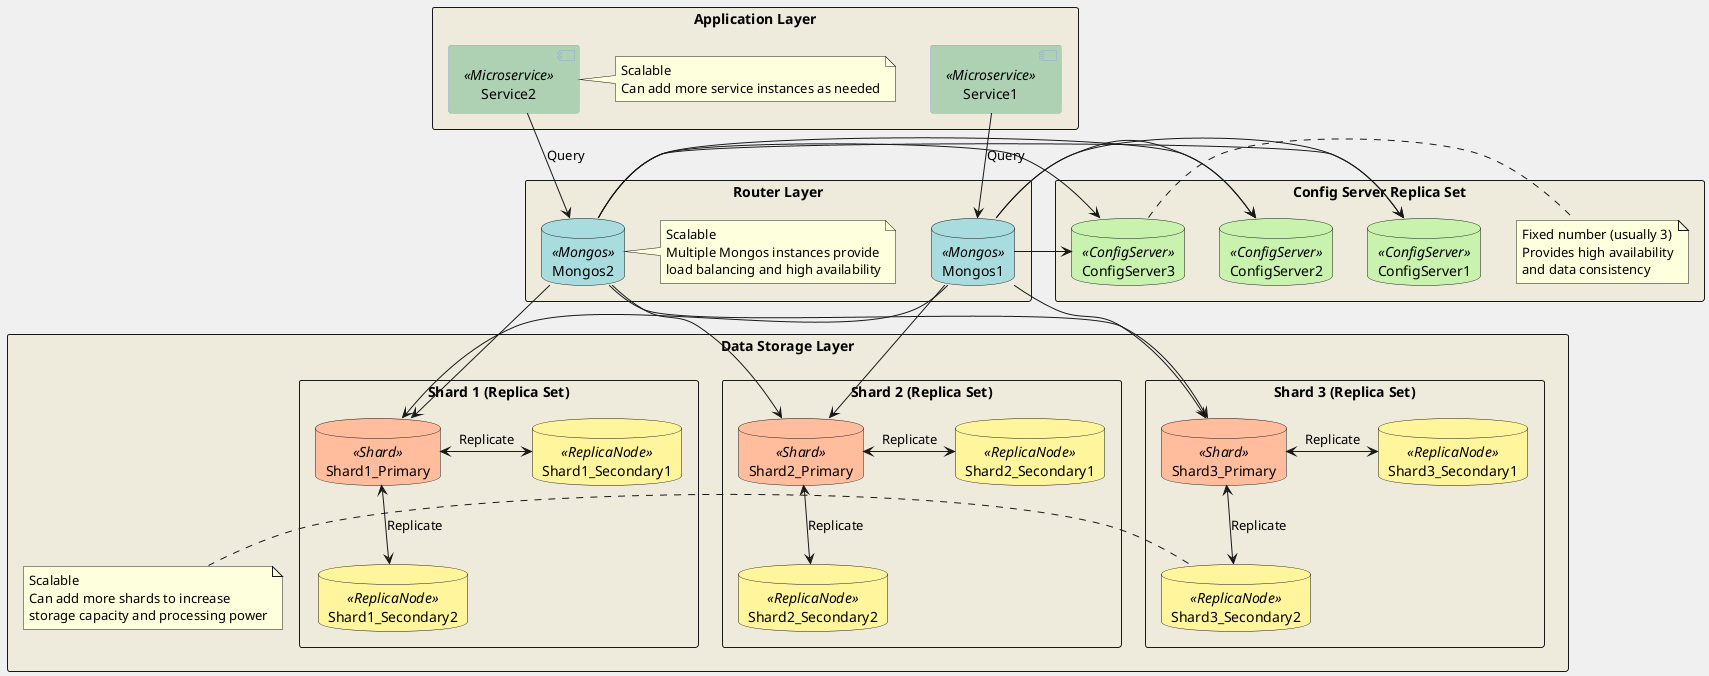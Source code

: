 @startuml MongoDB Sharded Cluster Architecture

skinparam backgroundColor #F0F0F0
skinparam handwritten false
skinparam monochrome false
skinparam packageStyle rectangle
skinparam packageBackgroundColor #EEEBDC
skinparam componentStyle uml2

!define MICROSERVICE(x) component x <<Microservice>> #ADD1B2
!define MONGOS(x) database x <<Mongos>> #A9DCDF
!define SHARD(x) database x <<Shard>> #FFBD9D
!define REPLICANODE(x) database x <<ReplicaNode>> #FFF59D
!define CONFIGSVR(x) database x <<ConfigServer>> #C8F2AD

skinparam component {
    FontColor #000000
    BackgroundColor<<Microservice>> #ADD1B2
    BorderColor<<Microservice>> #94ABD9
}

' Application Layer
package "Application Layer" {
    MICROSERVICE(Service1)
    MICROSERVICE(Service2)
    note right of Service2
        Scalable
        Can add more service instances as needed
    end note
}

' Router Layer
package "Router Layer" {
    MONGOS(Mongos1)
    MONGOS(Mongos2)
    note right of Mongos2
        Scalable
        Multiple Mongos instances provide
        load balancing and high availability
    end note
}

' Data Storage Layer
package "Data Storage Layer" {
    package "Shard 1 (Replica Set)" {
        SHARD(Shard1_Primary)
        REPLICANODE(Shard1_Secondary1)
        REPLICANODE(Shard1_Secondary2)
    }
    package "Shard 2 (Replica Set)" {
        SHARD(Shard2_Primary)
        REPLICANODE(Shard2_Secondary1)
        REPLICANODE(Shard2_Secondary2)
    }
    package "Shard 3 (Replica Set)" {
        SHARD(Shard3_Primary)
        REPLICANODE(Shard3_Secondary1)
        REPLICANODE(Shard3_Secondary2)
    }
    note right of Shard3_Secondary2
        Scalable
        Can add more shards to increase
        storage capacity and processing power
    end note
}

' Config Servers
package "Config Server Replica Set" {
    CONFIGSVR(ConfigServer1)
    CONFIGSVR(ConfigServer2)
    CONFIGSVR(ConfigServer3)
    note right of ConfigServer3
        Fixed number (usually 3)
        Provides high availability
        and data consistency
    end note
}

' Connections
Service1 -down-> Mongos1 : Query
Service2 -down-> Mongos2 : Query

Mongos1 -down-> Shard1_Primary
Mongos1 -down-> Shard2_Primary
Mongos1 -down-> Shard3_Primary
Mongos2 -down-> Shard1_Primary
Mongos2 -down-> Shard2_Primary
Mongos2 -down-> Shard3_Primary

Mongos1 -right-> ConfigServer1
Mongos1 -right-> ConfigServer2
Mongos1 -right-> ConfigServer3
Mongos2 -left-> ConfigServer1
Mongos2 -left-> ConfigServer2
Mongos2 -left-> ConfigServer3

' Replica Set Internal Replication
Shard1_Primary <-right-> Shard1_Secondary1 : Replicate
Shard1_Primary <-down-> Shard1_Secondary2 : Replicate
Shard2_Primary <-right-> Shard2_Secondary1 : Replicate
Shard2_Primary <-down-> Shard2_Secondary2 : Replicate
Shard3_Primary <-right-> Shard3_Secondary1 : Replicate
Shard3_Primary <-down-> Shard3_Secondary2 : Replicate

@enduml
